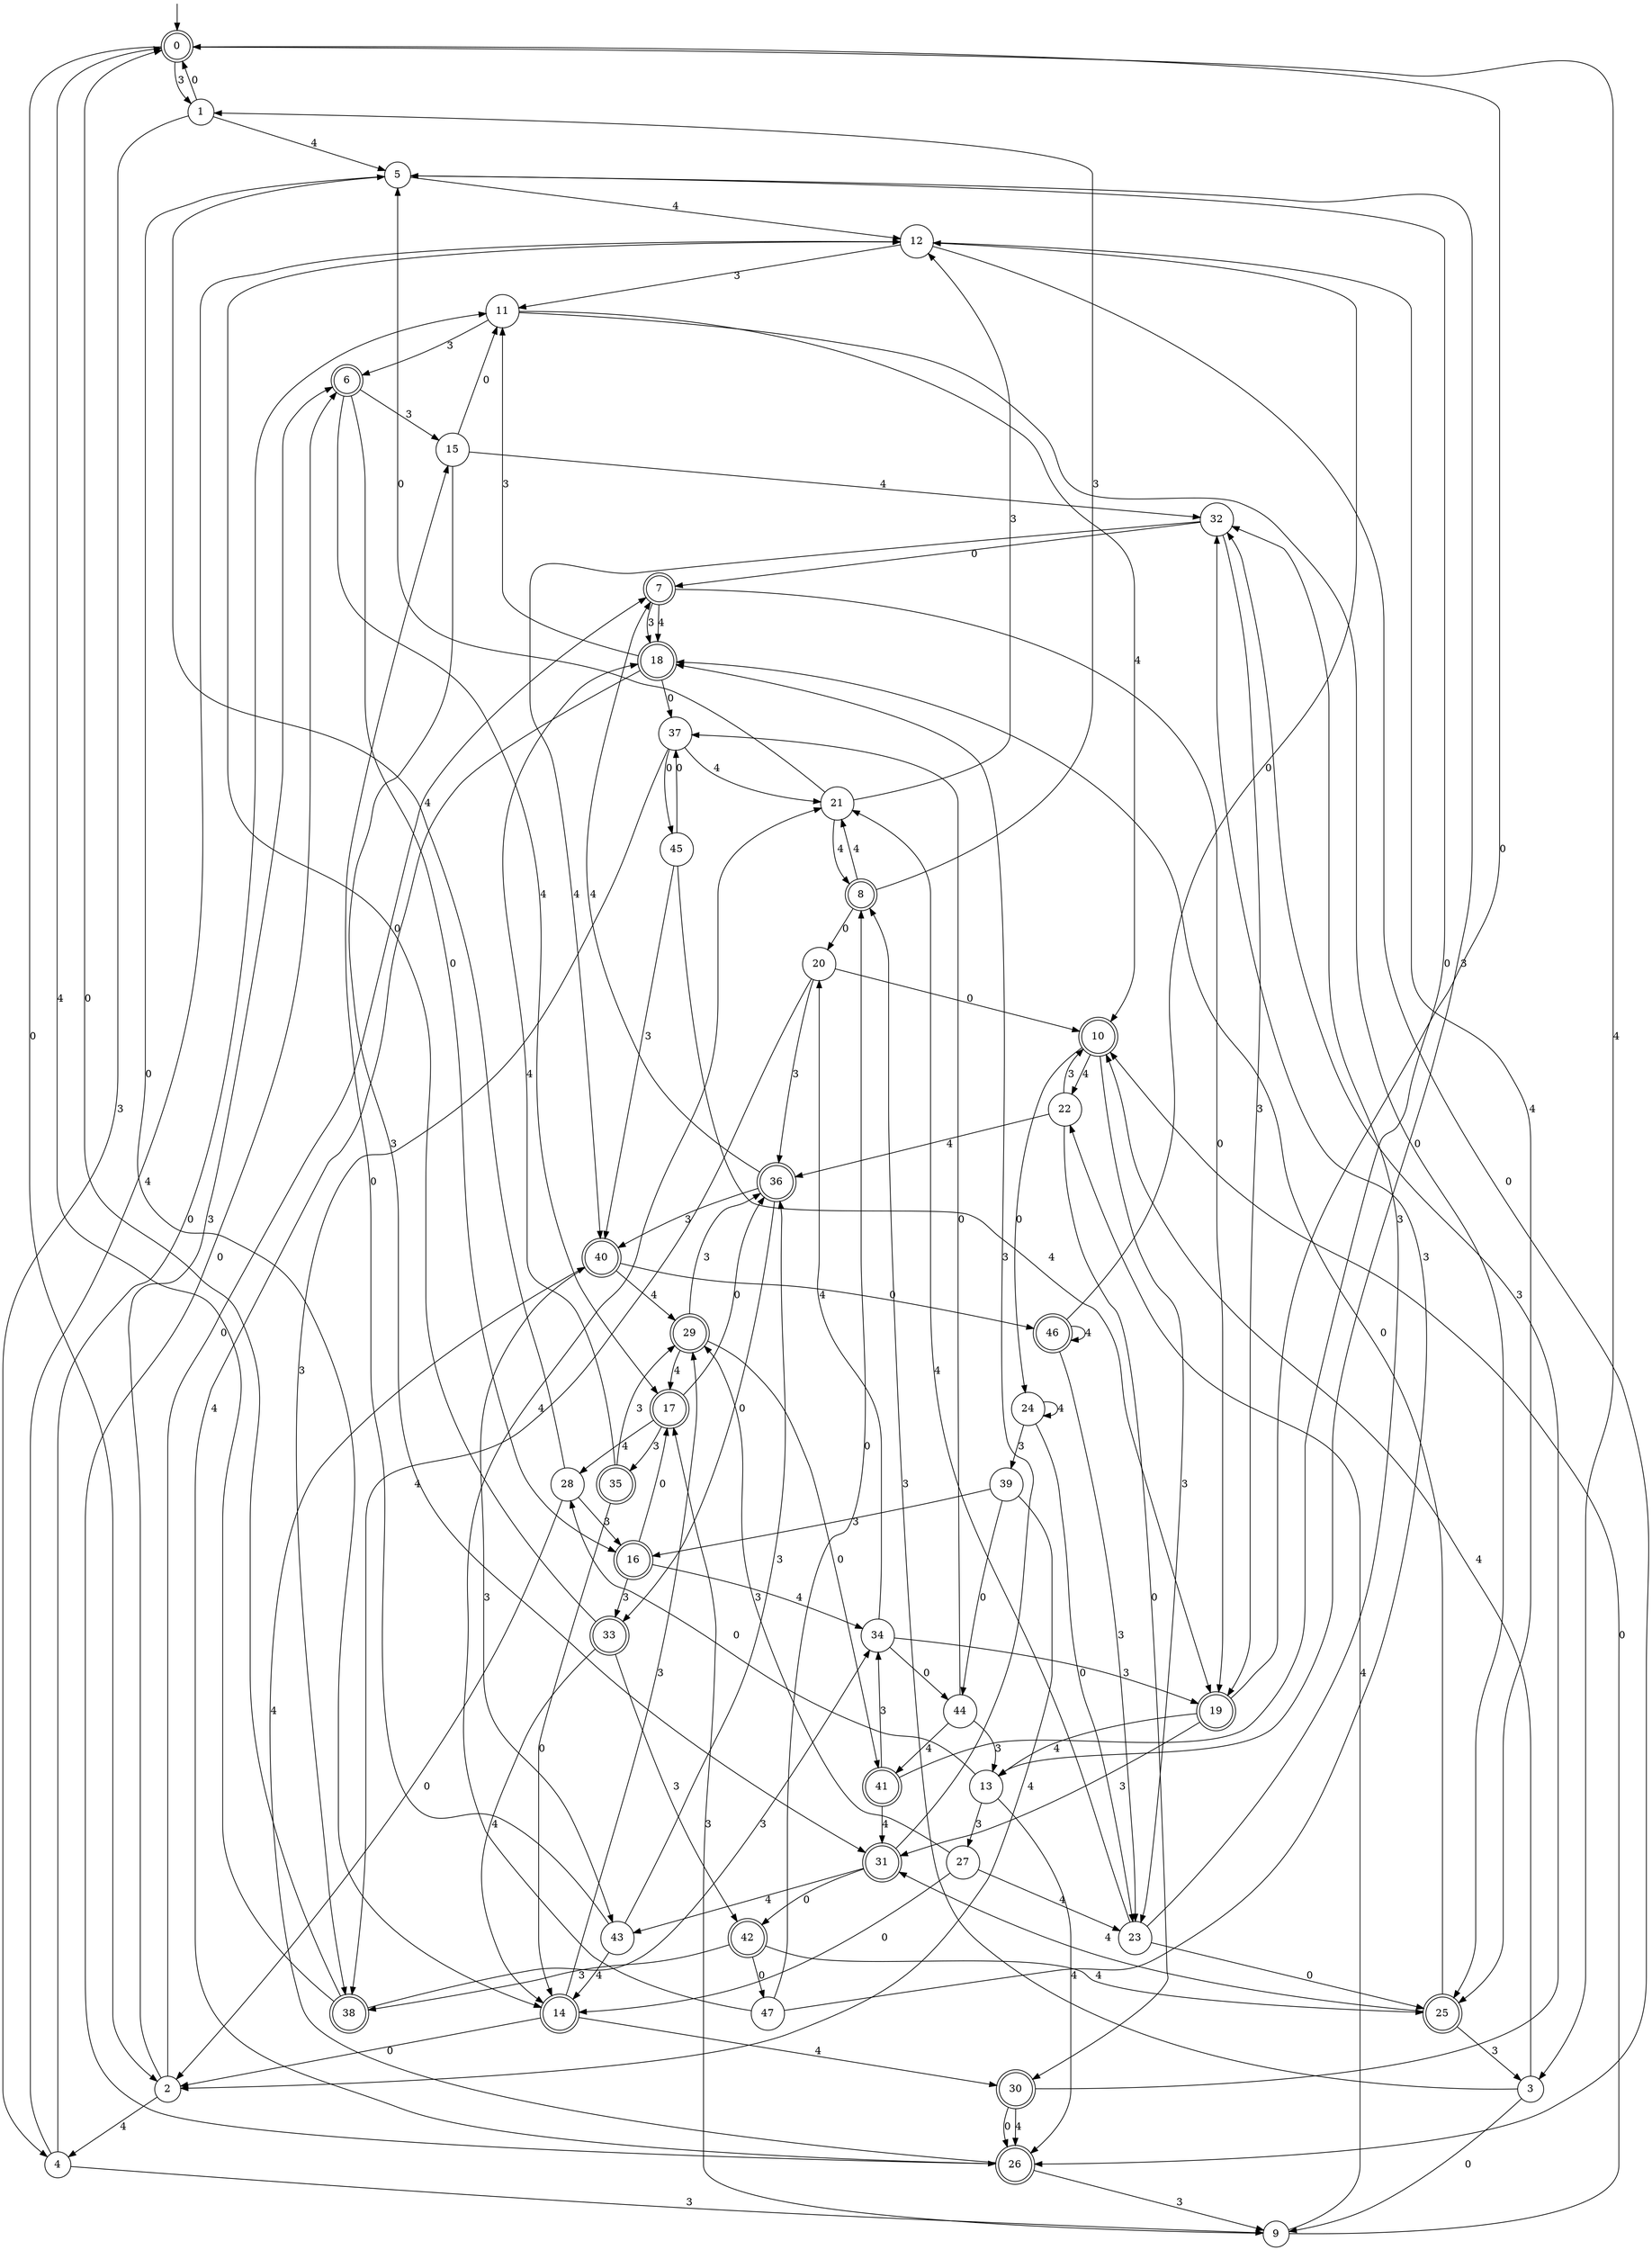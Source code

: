 digraph g {

	s0 [shape="doublecircle" label="0"];
	s1 [shape="circle" label="1"];
	s2 [shape="circle" label="2"];
	s3 [shape="circle" label="3"];
	s4 [shape="circle" label="4"];
	s5 [shape="circle" label="5"];
	s6 [shape="doublecircle" label="6"];
	s7 [shape="doublecircle" label="7"];
	s8 [shape="doublecircle" label="8"];
	s9 [shape="circle" label="9"];
	s10 [shape="doublecircle" label="10"];
	s11 [shape="circle" label="11"];
	s12 [shape="circle" label="12"];
	s13 [shape="circle" label="13"];
	s14 [shape="doublecircle" label="14"];
	s15 [shape="circle" label="15"];
	s16 [shape="doublecircle" label="16"];
	s17 [shape="doublecircle" label="17"];
	s18 [shape="doublecircle" label="18"];
	s19 [shape="doublecircle" label="19"];
	s20 [shape="circle" label="20"];
	s21 [shape="circle" label="21"];
	s22 [shape="circle" label="22"];
	s23 [shape="circle" label="23"];
	s24 [shape="circle" label="24"];
	s25 [shape="doublecircle" label="25"];
	s26 [shape="doublecircle" label="26"];
	s27 [shape="circle" label="27"];
	s28 [shape="circle" label="28"];
	s29 [shape="doublecircle" label="29"];
	s30 [shape="doublecircle" label="30"];
	s31 [shape="doublecircle" label="31"];
	s32 [shape="circle" label="32"];
	s33 [shape="doublecircle" label="33"];
	s34 [shape="circle" label="34"];
	s35 [shape="doublecircle" label="35"];
	s36 [shape="doublecircle" label="36"];
	s37 [shape="circle" label="37"];
	s38 [shape="doublecircle" label="38"];
	s39 [shape="circle" label="39"];
	s40 [shape="doublecircle" label="40"];
	s41 [shape="doublecircle" label="41"];
	s42 [shape="doublecircle" label="42"];
	s43 [shape="circle" label="43"];
	s44 [shape="circle" label="44"];
	s45 [shape="circle" label="45"];
	s46 [shape="doublecircle" label="46"];
	s47 [shape="circle" label="47"];
	s0 -> s1 [label="3"];
	s0 -> s2 [label="0"];
	s0 -> s3 [label="4"];
	s1 -> s4 [label="3"];
	s1 -> s0 [label="0"];
	s1 -> s5 [label="4"];
	s2 -> s6 [label="3"];
	s2 -> s7 [label="0"];
	s2 -> s4 [label="4"];
	s3 -> s8 [label="3"];
	s3 -> s9 [label="0"];
	s3 -> s10 [label="4"];
	s4 -> s9 [label="3"];
	s4 -> s11 [label="0"];
	s4 -> s12 [label="4"];
	s5 -> s13 [label="3"];
	s5 -> s14 [label="0"];
	s5 -> s12 [label="4"];
	s6 -> s15 [label="3"];
	s6 -> s16 [label="0"];
	s6 -> s17 [label="4"];
	s7 -> s18 [label="3"];
	s7 -> s19 [label="0"];
	s7 -> s18 [label="4"];
	s8 -> s1 [label="3"];
	s8 -> s20 [label="0"];
	s8 -> s21 [label="4"];
	s9 -> s17 [label="3"];
	s9 -> s10 [label="0"];
	s9 -> s22 [label="4"];
	s10 -> s23 [label="3"];
	s10 -> s24 [label="0"];
	s10 -> s22 [label="4"];
	s11 -> s6 [label="3"];
	s11 -> s25 [label="0"];
	s11 -> s10 [label="4"];
	s12 -> s11 [label="3"];
	s12 -> s26 [label="0"];
	s12 -> s25 [label="4"];
	s13 -> s27 [label="3"];
	s13 -> s28 [label="0"];
	s13 -> s26 [label="4"];
	s14 -> s29 [label="3"];
	s14 -> s2 [label="0"];
	s14 -> s30 [label="4"];
	s15 -> s31 [label="3"];
	s15 -> s11 [label="0"];
	s15 -> s32 [label="4"];
	s16 -> s33 [label="3"];
	s16 -> s17 [label="0"];
	s16 -> s34 [label="4"];
	s17 -> s35 [label="3"];
	s17 -> s36 [label="0"];
	s17 -> s28 [label="4"];
	s18 -> s11 [label="3"];
	s18 -> s37 [label="0"];
	s18 -> s26 [label="4"];
	s19 -> s31 [label="3"];
	s19 -> s0 [label="0"];
	s19 -> s13 [label="4"];
	s20 -> s36 [label="3"];
	s20 -> s10 [label="0"];
	s20 -> s38 [label="4"];
	s21 -> s12 [label="3"];
	s21 -> s5 [label="0"];
	s21 -> s8 [label="4"];
	s22 -> s10 [label="3"];
	s22 -> s30 [label="0"];
	s22 -> s36 [label="4"];
	s23 -> s32 [label="3"];
	s23 -> s25 [label="0"];
	s23 -> s21 [label="4"];
	s24 -> s39 [label="3"];
	s24 -> s23 [label="0"];
	s24 -> s24 [label="4"];
	s25 -> s3 [label="3"];
	s25 -> s18 [label="0"];
	s25 -> s31 [label="4"];
	s26 -> s9 [label="3"];
	s26 -> s6 [label="0"];
	s26 -> s40 [label="4"];
	s27 -> s29 [label="3"];
	s27 -> s14 [label="0"];
	s27 -> s23 [label="4"];
	s28 -> s16 [label="3"];
	s28 -> s2 [label="0"];
	s28 -> s5 [label="4"];
	s29 -> s36 [label="3"];
	s29 -> s41 [label="0"];
	s29 -> s17 [label="4"];
	s30 -> s32 [label="3"];
	s30 -> s26 [label="0"];
	s30 -> s26 [label="4"];
	s31 -> s18 [label="3"];
	s31 -> s42 [label="0"];
	s31 -> s43 [label="4"];
	s32 -> s19 [label="3"];
	s32 -> s7 [label="0"];
	s32 -> s40 [label="4"];
	s33 -> s42 [label="3"];
	s33 -> s12 [label="0"];
	s33 -> s14 [label="4"];
	s34 -> s19 [label="3"];
	s34 -> s44 [label="0"];
	s34 -> s20 [label="4"];
	s35 -> s29 [label="3"];
	s35 -> s14 [label="0"];
	s35 -> s18 [label="4"];
	s36 -> s40 [label="3"];
	s36 -> s33 [label="0"];
	s36 -> s7 [label="4"];
	s37 -> s38 [label="3"];
	s37 -> s45 [label="0"];
	s37 -> s21 [label="4"];
	s38 -> s34 [label="3"];
	s38 -> s0 [label="0"];
	s38 -> s0 [label="4"];
	s39 -> s16 [label="3"];
	s39 -> s44 [label="0"];
	s39 -> s2 [label="4"];
	s40 -> s43 [label="3"];
	s40 -> s46 [label="0"];
	s40 -> s29 [label="4"];
	s41 -> s34 [label="3"];
	s41 -> s5 [label="0"];
	s41 -> s31 [label="4"];
	s42 -> s38 [label="3"];
	s42 -> s47 [label="0"];
	s42 -> s25 [label="4"];
	s43 -> s36 [label="3"];
	s43 -> s15 [label="0"];
	s43 -> s14 [label="4"];
	s44 -> s13 [label="3"];
	s44 -> s37 [label="0"];
	s44 -> s41 [label="4"];
	s45 -> s40 [label="3"];
	s45 -> s37 [label="0"];
	s45 -> s19 [label="4"];
	s46 -> s23 [label="3"];
	s46 -> s12 [label="0"];
	s46 -> s46 [label="4"];
	s47 -> s32 [label="3"];
	s47 -> s8 [label="0"];
	s47 -> s21 [label="4"];

__start0 [label="" shape="none" width="0" height="0"];
__start0 -> s0;

}
